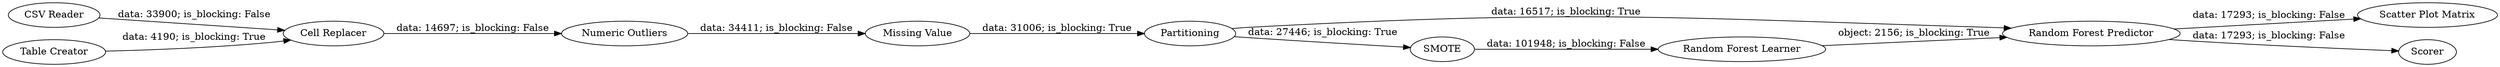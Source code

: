 digraph {
	"-3982062117030667576_1963" [label="Random Forest Predictor"]
	"-3982062117030667576_1978" [label="Scatter Plot Matrix"]
	"-3982062117030667576_1962" [label="Random Forest Learner"]
	"-3982062117030667576_1961" [label=SMOTE]
	"-3982062117030667576_1977" [label="Missing Value"]
	"-3982062117030667576_1" [label="CSV Reader"]
	"-3982062117030667576_1959" [label="Cell Replacer"]
	"-3982062117030667576_1960" [label="Table Creator"]
	"-3982062117030667576_1964" [label=Scorer]
	"-3982062117030667576_1976" [label="Numeric Outliers"]
	"-3982062117030667576_1958" [label=Partitioning]
	"-3982062117030667576_1961" -> "-3982062117030667576_1962" [label="data: 101948; is_blocking: False"]
	"-3982062117030667576_1958" -> "-3982062117030667576_1961" [label="data: 27446; is_blocking: True"]
	"-3982062117030667576_1963" -> "-3982062117030667576_1978" [label="data: 17293; is_blocking: False"]
	"-3982062117030667576_1958" -> "-3982062117030667576_1963" [label="data: 16517; is_blocking: True"]
	"-3982062117030667576_1959" -> "-3982062117030667576_1976" [label="data: 14697; is_blocking: False"]
	"-3982062117030667576_1" -> "-3982062117030667576_1959" [label="data: 33900; is_blocking: False"]
	"-3982062117030667576_1977" -> "-3982062117030667576_1958" [label="data: 31006; is_blocking: True"]
	"-3982062117030667576_1962" -> "-3982062117030667576_1963" [label="object: 2156; is_blocking: True"]
	"-3982062117030667576_1976" -> "-3982062117030667576_1977" [label="data: 34411; is_blocking: False"]
	"-3982062117030667576_1960" -> "-3982062117030667576_1959" [label="data: 4190; is_blocking: True"]
	"-3982062117030667576_1963" -> "-3982062117030667576_1964" [label="data: 17293; is_blocking: False"]
	rankdir=LR
}

